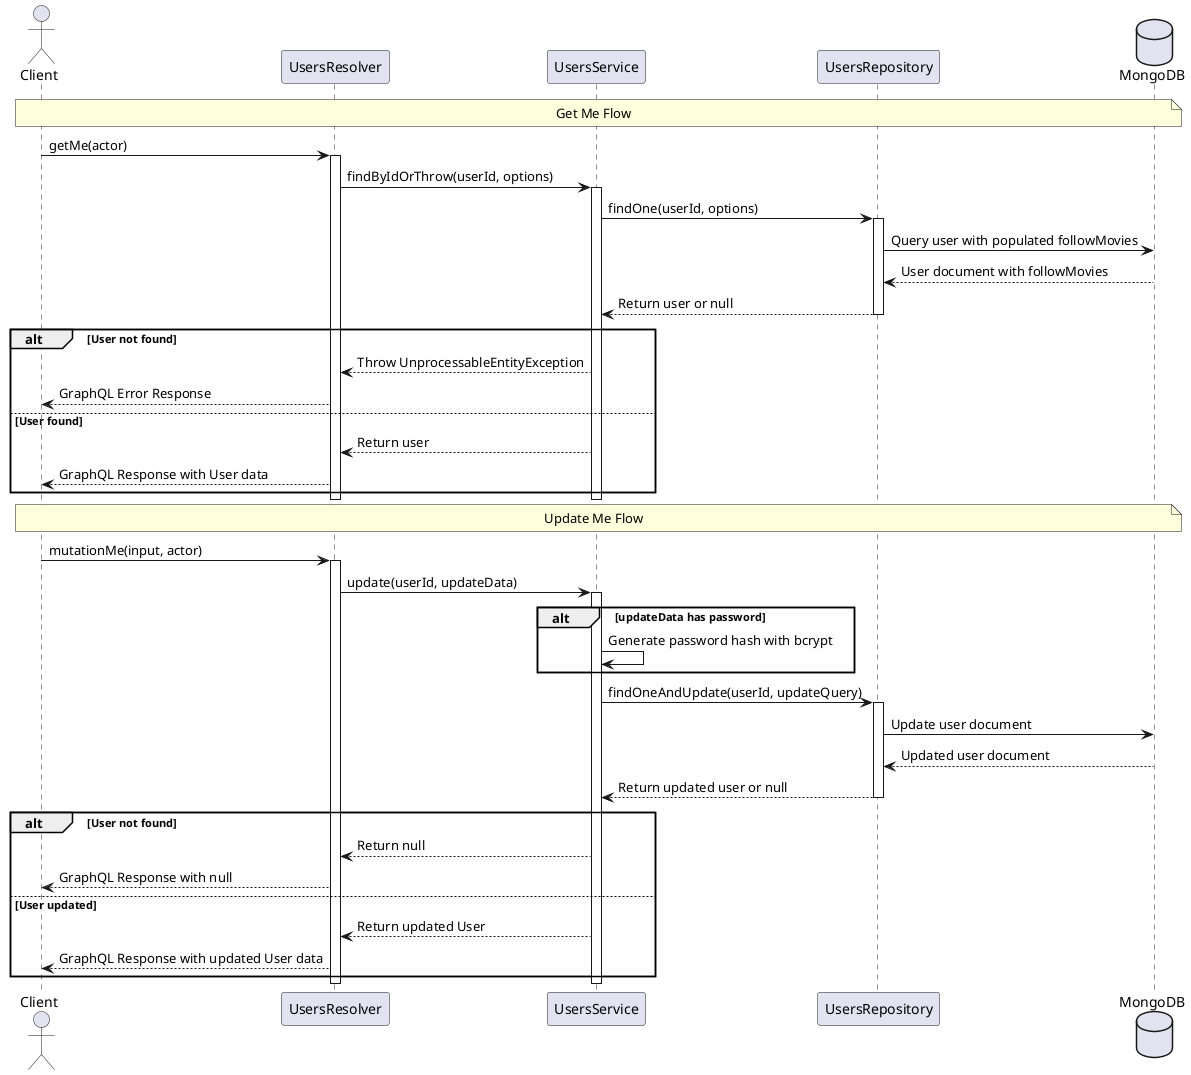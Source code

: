 @startuml User GraphQL Me Flows

actor "Client" as Client
participant "UsersResolver" as Resolver
participant "UsersService" as Service
participant "UsersRepository" as Repository
database "MongoDB" as DB

note over Client, DB: Get Me Flow

Client -> Resolver: getMe(actor)
activate Resolver

Resolver -> Service: findByIdOrThrow(userId, options)
activate Service

Service -> Repository: findOne(userId, options)
activate Repository
Repository -> DB: Query user with populated followMovies
DB --> Repository: User document with followMovies
Repository --> Service: Return user or null
deactivate Repository

alt User not found
    Service --> Resolver: Throw UnprocessableEntityException
    Resolver --> Client: GraphQL Error Response
else User found
    Service --> Resolver: Return user
    Resolver --> Client: GraphQL Response with User data
end

deactivate Service
deactivate Resolver

note over Client, DB: Update Me Flow

Client -> Resolver: mutationMe(input, actor)
activate Resolver

Resolver -> Service: update(userId, updateData)
activate Service

alt updateData has password
    Service -> Service: Generate password hash with bcrypt
end

Service -> Repository: findOneAndUpdate(userId, updateQuery)
activate Repository
Repository -> DB: Update user document
DB --> Repository: Updated user document
Repository --> Service: Return updated user or null
deactivate Repository

alt User not found
    Service --> Resolver: Return null
    Resolver --> Client: GraphQL Response with null
else User updated
    Service --> Resolver: Return updated User
    Resolver --> Client: GraphQL Response with updated User data
end

deactivate Service
deactivate Resolver

@enduml 